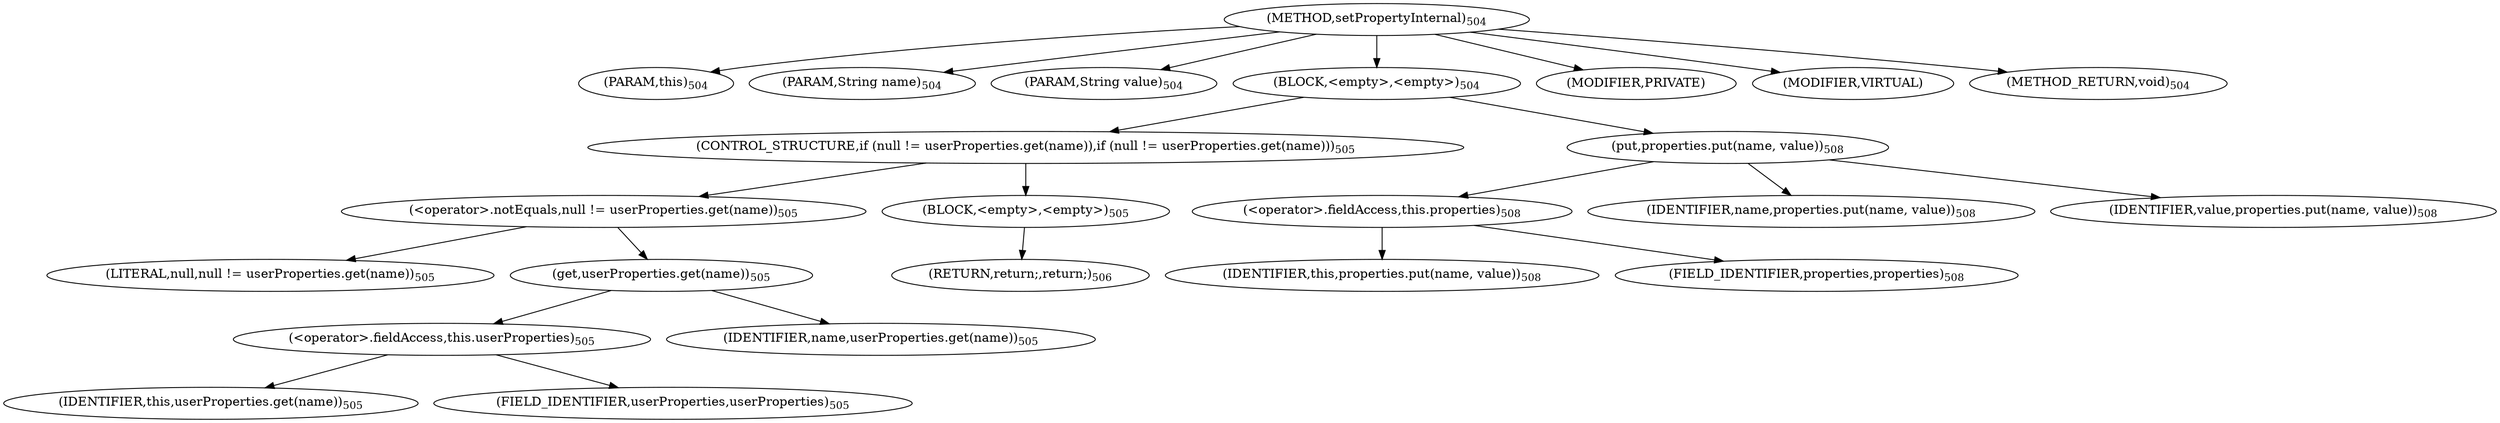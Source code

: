 digraph "setPropertyInternal" {  
"973" [label = <(METHOD,setPropertyInternal)<SUB>504</SUB>> ]
"974" [label = <(PARAM,this)<SUB>504</SUB>> ]
"975" [label = <(PARAM,String name)<SUB>504</SUB>> ]
"976" [label = <(PARAM,String value)<SUB>504</SUB>> ]
"977" [label = <(BLOCK,&lt;empty&gt;,&lt;empty&gt;)<SUB>504</SUB>> ]
"978" [label = <(CONTROL_STRUCTURE,if (null != userProperties.get(name)),if (null != userProperties.get(name)))<SUB>505</SUB>> ]
"979" [label = <(&lt;operator&gt;.notEquals,null != userProperties.get(name))<SUB>505</SUB>> ]
"980" [label = <(LITERAL,null,null != userProperties.get(name))<SUB>505</SUB>> ]
"981" [label = <(get,userProperties.get(name))<SUB>505</SUB>> ]
"982" [label = <(&lt;operator&gt;.fieldAccess,this.userProperties)<SUB>505</SUB>> ]
"983" [label = <(IDENTIFIER,this,userProperties.get(name))<SUB>505</SUB>> ]
"984" [label = <(FIELD_IDENTIFIER,userProperties,userProperties)<SUB>505</SUB>> ]
"985" [label = <(IDENTIFIER,name,userProperties.get(name))<SUB>505</SUB>> ]
"986" [label = <(BLOCK,&lt;empty&gt;,&lt;empty&gt;)<SUB>505</SUB>> ]
"987" [label = <(RETURN,return;,return;)<SUB>506</SUB>> ]
"988" [label = <(put,properties.put(name, value))<SUB>508</SUB>> ]
"989" [label = <(&lt;operator&gt;.fieldAccess,this.properties)<SUB>508</SUB>> ]
"990" [label = <(IDENTIFIER,this,properties.put(name, value))<SUB>508</SUB>> ]
"991" [label = <(FIELD_IDENTIFIER,properties,properties)<SUB>508</SUB>> ]
"992" [label = <(IDENTIFIER,name,properties.put(name, value))<SUB>508</SUB>> ]
"993" [label = <(IDENTIFIER,value,properties.put(name, value))<SUB>508</SUB>> ]
"994" [label = <(MODIFIER,PRIVATE)> ]
"995" [label = <(MODIFIER,VIRTUAL)> ]
"996" [label = <(METHOD_RETURN,void)<SUB>504</SUB>> ]
  "973" -> "974" 
  "973" -> "975" 
  "973" -> "976" 
  "973" -> "977" 
  "973" -> "994" 
  "973" -> "995" 
  "973" -> "996" 
  "977" -> "978" 
  "977" -> "988" 
  "978" -> "979" 
  "978" -> "986" 
  "979" -> "980" 
  "979" -> "981" 
  "981" -> "982" 
  "981" -> "985" 
  "982" -> "983" 
  "982" -> "984" 
  "986" -> "987" 
  "988" -> "989" 
  "988" -> "992" 
  "988" -> "993" 
  "989" -> "990" 
  "989" -> "991" 
}
